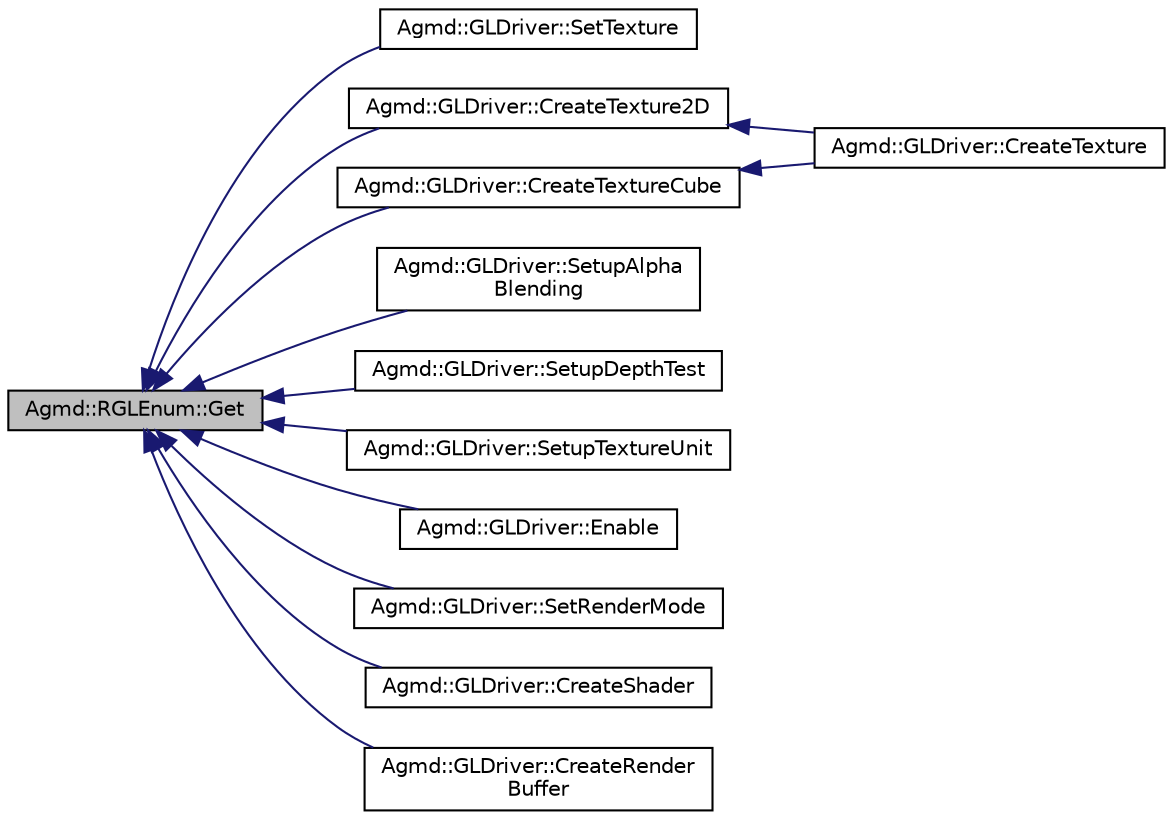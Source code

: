 digraph "Agmd::RGLEnum::Get"
{
  edge [fontname="Helvetica",fontsize="10",labelfontname="Helvetica",labelfontsize="10"];
  node [fontname="Helvetica",fontsize="10",shape=record];
  rankdir="LR";
  Node1 [label="Agmd::RGLEnum::Get",height=0.2,width=0.4,color="black", fillcolor="grey75", style="filled" fontcolor="black"];
  Node1 -> Node2 [dir="back",color="midnightblue",fontsize="10",style="solid",fontname="Helvetica"];
  Node2 [label="Agmd::GLDriver::SetTexture",height=0.2,width=0.4,color="black", fillcolor="white", style="filled",URL="$class_agmd_1_1_g_l_driver.html#a0434677977067223edacb20476df942c"];
  Node1 -> Node3 [dir="back",color="midnightblue",fontsize="10",style="solid",fontname="Helvetica"];
  Node3 [label="Agmd::GLDriver::CreateTexture2D",height=0.2,width=0.4,color="black", fillcolor="white", style="filled",URL="$class_agmd_1_1_g_l_driver.html#a3cda774b7cc45aab379127e3ed26e291"];
  Node3 -> Node4 [dir="back",color="midnightblue",fontsize="10",style="solid",fontname="Helvetica"];
  Node4 [label="Agmd::GLDriver::CreateTexture",height=0.2,width=0.4,color="black", fillcolor="white", style="filled",URL="$class_agmd_1_1_g_l_driver.html#a41af189f0e80548bb84b7b9796c12c5f"];
  Node1 -> Node5 [dir="back",color="midnightblue",fontsize="10",style="solid",fontname="Helvetica"];
  Node5 [label="Agmd::GLDriver::CreateTextureCube",height=0.2,width=0.4,color="black", fillcolor="white", style="filled",URL="$class_agmd_1_1_g_l_driver.html#aababdfe93bce46a06ac61d78d9afc1c4"];
  Node5 -> Node4 [dir="back",color="midnightblue",fontsize="10",style="solid",fontname="Helvetica"];
  Node1 -> Node6 [dir="back",color="midnightblue",fontsize="10",style="solid",fontname="Helvetica"];
  Node6 [label="Agmd::GLDriver::SetupAlpha\lBlending",height=0.2,width=0.4,color="black", fillcolor="white", style="filled",URL="$class_agmd_1_1_g_l_driver.html#adb9e2cc3d36e5cbdc83d4860cdb569be"];
  Node1 -> Node7 [dir="back",color="midnightblue",fontsize="10",style="solid",fontname="Helvetica"];
  Node7 [label="Agmd::GLDriver::SetupDepthTest",height=0.2,width=0.4,color="black", fillcolor="white", style="filled",URL="$class_agmd_1_1_g_l_driver.html#a80794e6e56cda3f0a4ad31d2deac9e0d"];
  Node1 -> Node8 [dir="back",color="midnightblue",fontsize="10",style="solid",fontname="Helvetica"];
  Node8 [label="Agmd::GLDriver::SetupTextureUnit",height=0.2,width=0.4,color="black", fillcolor="white", style="filled",URL="$class_agmd_1_1_g_l_driver.html#aab0483f33db17738214722b823c602ca"];
  Node1 -> Node9 [dir="back",color="midnightblue",fontsize="10",style="solid",fontname="Helvetica"];
  Node9 [label="Agmd::GLDriver::Enable",height=0.2,width=0.4,color="black", fillcolor="white", style="filled",URL="$class_agmd_1_1_g_l_driver.html#a0f7dc8a8dd0a35f456abf04748d674ba"];
  Node1 -> Node10 [dir="back",color="midnightblue",fontsize="10",style="solid",fontname="Helvetica"];
  Node10 [label="Agmd::GLDriver::SetRenderMode",height=0.2,width=0.4,color="black", fillcolor="white", style="filled",URL="$class_agmd_1_1_g_l_driver.html#a4b7766cf2ffe53b71a6de1a76b8272de"];
  Node1 -> Node11 [dir="back",color="midnightblue",fontsize="10",style="solid",fontname="Helvetica"];
  Node11 [label="Agmd::GLDriver::CreateShader",height=0.2,width=0.4,color="black", fillcolor="white", style="filled",URL="$class_agmd_1_1_g_l_driver.html#ab2e9dad9e27f72a8e45313b4cdd757e9"];
  Node1 -> Node12 [dir="back",color="midnightblue",fontsize="10",style="solid",fontname="Helvetica"];
  Node12 [label="Agmd::GLDriver::CreateRender\lBuffer",height=0.2,width=0.4,color="black", fillcolor="white", style="filled",URL="$class_agmd_1_1_g_l_driver.html#a09cb3cec6ed1df5ff40e5fc67cb8d222"];
}
